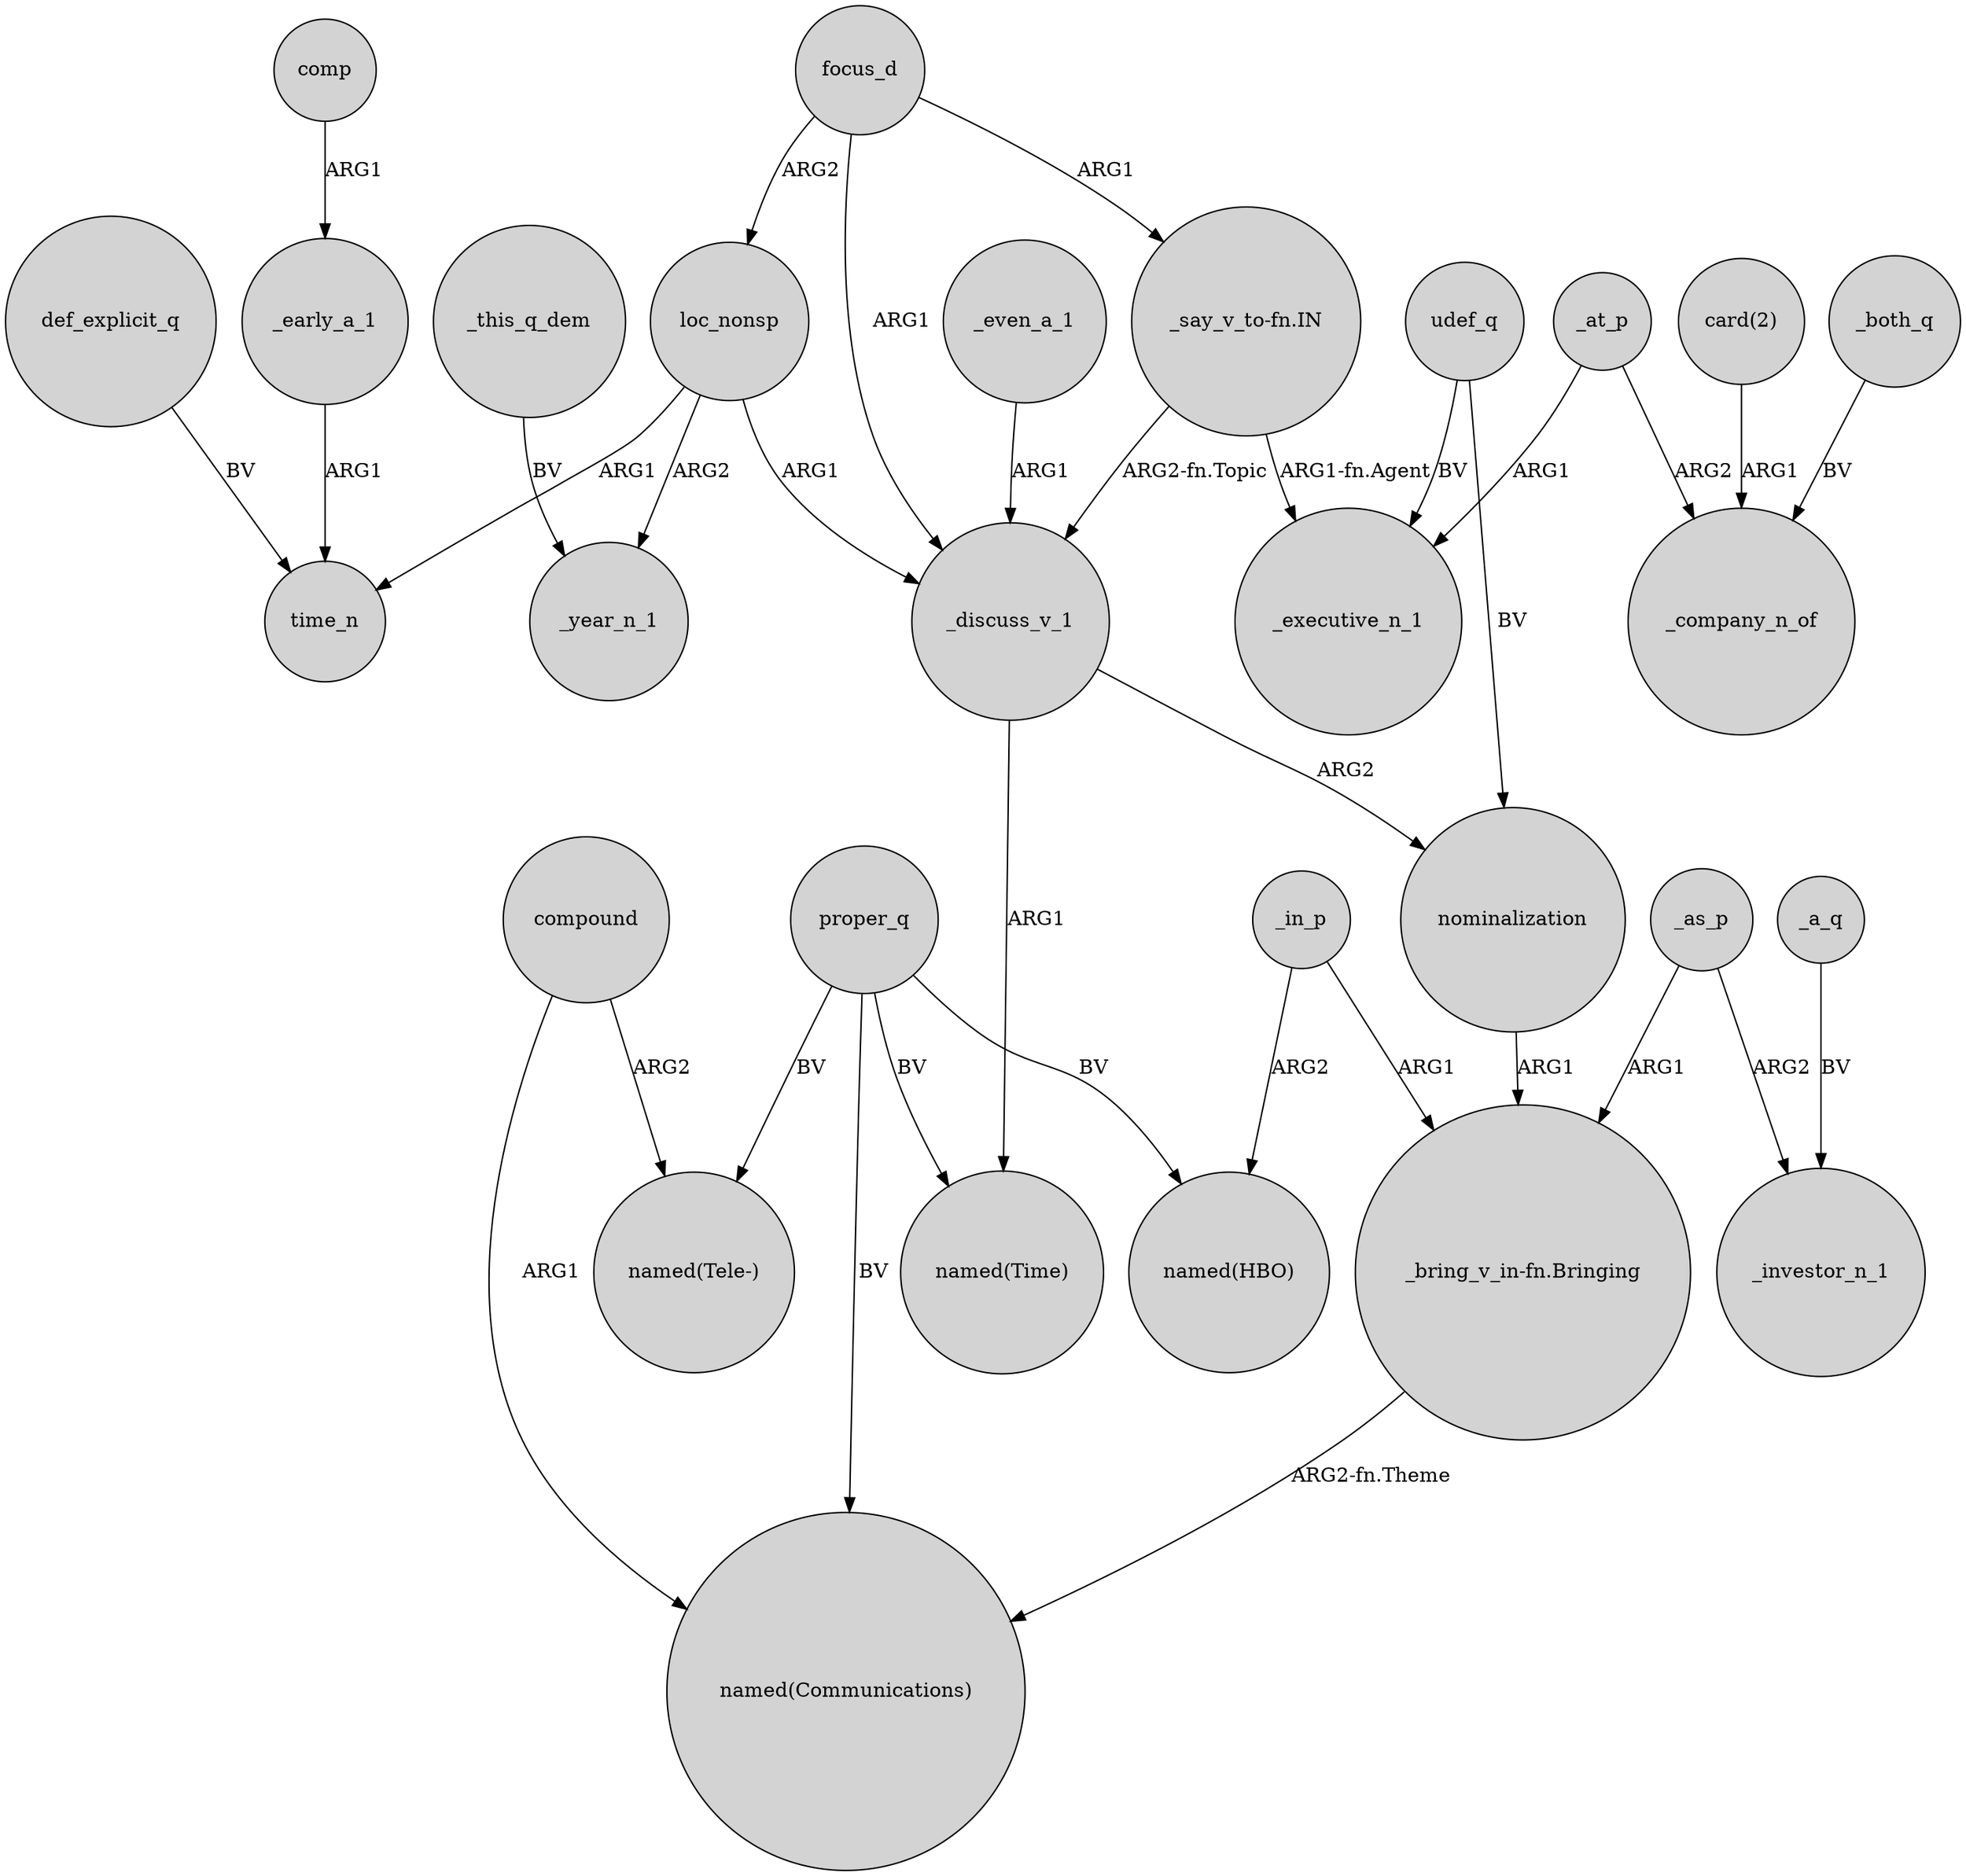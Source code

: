 digraph {
	node [shape=circle style=filled]
	focus_d -> loc_nonsp [label=ARG2]
	udef_q -> _executive_n_1 [label=BV]
	def_explicit_q -> time_n [label=BV]
	_discuss_v_1 -> "named(Time)" [label=ARG1]
	_in_p -> "named(HBO)" [label=ARG2]
	proper_q -> "named(Communications)" [label=BV]
	nominalization -> "_bring_v_in-fn.Bringing" [label=ARG1]
	_at_p -> _executive_n_1 [label=ARG1]
	loc_nonsp -> time_n [label=ARG1]
	proper_q -> "named(Tele-)" [label=BV]
	compound -> "named(Communications)" [label=ARG1]
	"_say_v_to-fn.IN" -> _discuss_v_1 [label="ARG2-fn.Topic"]
	_both_q -> _company_n_of [label=BV]
	loc_nonsp -> _discuss_v_1 [label=ARG1]
	"_say_v_to-fn.IN" -> _executive_n_1 [label="ARG1-fn.Agent"]
	_as_p -> "_bring_v_in-fn.Bringing" [label=ARG1]
	loc_nonsp -> _year_n_1 [label=ARG2]
	udef_q -> nominalization [label=BV]
	"card(2)" -> _company_n_of [label=ARG1]
	proper_q -> "named(HBO)" [label=BV]
	_early_a_1 -> time_n [label=ARG1]
	proper_q -> "named(Time)" [label=BV]
	"_bring_v_in-fn.Bringing" -> "named(Communications)" [label="ARG2-fn.Theme"]
	_a_q -> _investor_n_1 [label=BV]
	_as_p -> _investor_n_1 [label=ARG2]
	_even_a_1 -> _discuss_v_1 [label=ARG1]
	compound -> "named(Tele-)" [label=ARG2]
	_in_p -> "_bring_v_in-fn.Bringing" [label=ARG1]
	comp -> _early_a_1 [label=ARG1]
	_discuss_v_1 -> nominalization [label=ARG2]
	_at_p -> _company_n_of [label=ARG2]
	focus_d -> "_say_v_to-fn.IN" [label=ARG1]
	focus_d -> _discuss_v_1 [label=ARG1]
	_this_q_dem -> _year_n_1 [label=BV]
}
